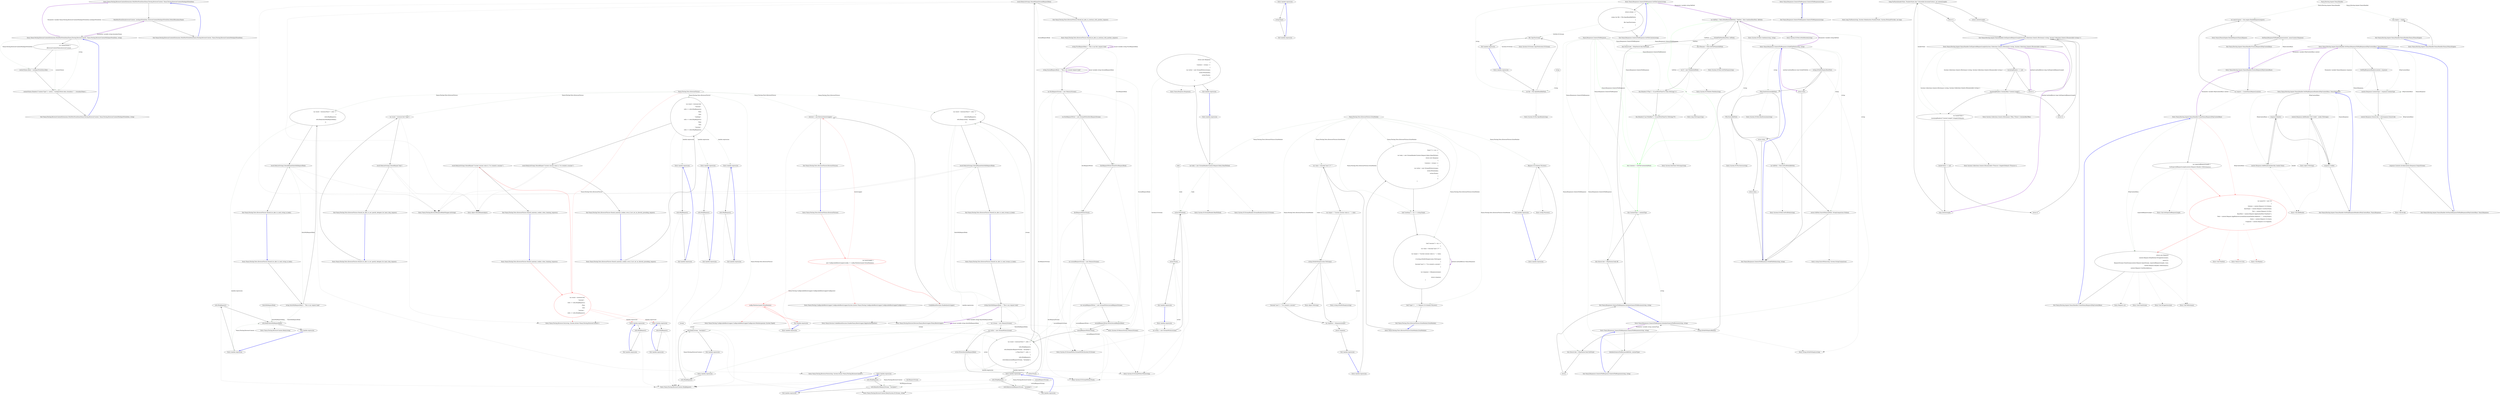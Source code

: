 digraph  {
n0 [label="Entry Nancy.Testing.BrowserContextExtensions.MultiPartFormData(Nancy.Testing.BrowserContext, Nancy.Testing.BrowserContextMultipartFormData)", span="12-12", cluster="Nancy.Testing.BrowserContextExtensions.MultiPartFormData(Nancy.Testing.BrowserContext, Nancy.Testing.BrowserContextMultipartFormData)"];
n1 [label="MultiPartFormData(browserContext, multipartFormData, BrowserContextMultipartFormData.DefaultBoundaryName)", span="14-14", cluster="Nancy.Testing.BrowserContextExtensions.MultiPartFormData(Nancy.Testing.BrowserContext, Nancy.Testing.BrowserContextMultipartFormData)"];
n2 [label="Exit Nancy.Testing.BrowserContextExtensions.MultiPartFormData(Nancy.Testing.BrowserContext, Nancy.Testing.BrowserContextMultipartFormData)", span="12-12", cluster="Nancy.Testing.BrowserContextExtensions.MultiPartFormData(Nancy.Testing.BrowserContext, Nancy.Testing.BrowserContextMultipartFormData)"];
n3 [label="Entry Nancy.Testing.BrowserContextExtensions.MultiPartFormData(Nancy.Testing.BrowserContext, Nancy.Testing.BrowserContextMultipartFormData, string)", span="23-23", cluster="Nancy.Testing.BrowserContextExtensions.MultiPartFormData(Nancy.Testing.BrowserContext, Nancy.Testing.BrowserContextMultipartFormData, string)"];
n4 [label="var contextValues =\r\n                (IBrowserContextValues)browserContext", span="25-26", cluster="Nancy.Testing.BrowserContextExtensions.MultiPartFormData(Nancy.Testing.BrowserContext, Nancy.Testing.BrowserContextMultipartFormData, string)"];
n5 [label="contextValues.Body = multipartFormData.Body", span="28-28", cluster="Nancy.Testing.BrowserContextExtensions.MultiPartFormData(Nancy.Testing.BrowserContext, Nancy.Testing.BrowserContextMultipartFormData, string)"];
n6 [label="contextValues.Headers[''Content-Type''] = new[] { ''multipart/form-data; boundary='' + boundaryName }", span="29-29", cluster="Nancy.Testing.BrowserContextExtensions.MultiPartFormData(Nancy.Testing.BrowserContext, Nancy.Testing.BrowserContextMultipartFormData, string)"];
n7 [label="Exit Nancy.Testing.BrowserContextExtensions.MultiPartFormData(Nancy.Testing.BrowserContext, Nancy.Testing.BrowserContextMultipartFormData, string)", span="23-23", cluster="Nancy.Testing.BrowserContextExtensions.MultiPartFormData(Nancy.Testing.BrowserContext, Nancy.Testing.BrowserContextMultipartFormData, string)"];
m0_43 [label="Entry Nancy.Testing.BrowserContext.Body(System.IO.Stream, string)", span="70-70", cluster="Nancy.Testing.BrowserContext.Body(System.IO.Stream, string)", file="BrowserFixture.cs"];
m0_70 [label="Entry Nancy.Testing.Browser.Get(string, System.Action<Nancy.Testing.BrowserContext>)", span="50-50", cluster="Nancy.Testing.Browser.Get(string, System.Action<Nancy.Testing.BrowserContext>)", file="BrowserFixture.cs"];
m0_66 [label="Entry Nancy.Testing.Tests.BrowserFixture.Should_maintain_cookies_when_chaining_requests()", span="90-90", cluster="Nancy.Testing.Tests.BrowserFixture.Should_maintain_cookies_when_chaining_requests()", file="BrowserFixture.cs"];
m0_67 [label="var result = browser.Get(\r\n                    ''/session'', \r\n                    with => with.HttpRequest())\r\n                .Then\r\n                .Get(\r\n                    ''/session'', \r\n                    with => with.HttpRequest())", span="94-100", cluster="Nancy.Testing.Tests.BrowserFixture.Should_maintain_cookies_when_chaining_requests()", color=red, community=0, file="BrowserFixture.cs"];
m0_68 [label="result.Body.AsString().ShouldEqual(''Current session value is: I've created a session!'')", span="102-102", cluster="Nancy.Testing.Tests.BrowserFixture.Should_maintain_cookies_when_chaining_requests()", file="BrowserFixture.cs"];
m0_69 [label="Exit Nancy.Testing.Tests.BrowserFixture.Should_maintain_cookies_when_chaining_requests()", span="90-90", cluster="Nancy.Testing.Tests.BrowserFixture.Should_maintain_cookies_when_chaining_requests()", file="BrowserFixture.cs"];
m0_17 [label="Entry Nancy.Testing.Browser.Post(string, System.Action<Nancy.Testing.BrowserContext>)", span="94-94", cluster="Nancy.Testing.Browser.Post(string, System.Action<Nancy.Testing.BrowserContext>)", file="BrowserFixture.cs"];
m0_24 [label="Entry Nancy.Testing.BrowserContext.HttpRequest()", span="116-116", cluster="Nancy.Testing.BrowserContext.HttpRequest()", file="BrowserFixture.cs"];
m0_123 [label="Entry object.ToString()", span="0-0", cluster="object.ToString()", file="BrowserFixture.cs"];
m0_19 [label="Entry object.ShouldEqual(object)", span="80-80", cluster="object.ShouldEqual(object)", file="BrowserFixture.cs"];
m0_77 [label="Entry Nancy.Testing.Tests.BrowserFixture.Should_maintain_cookies_even_if_not_set_on_directly_preceding_request()", span="106-106", cluster="Nancy.Testing.Tests.BrowserFixture.Should_maintain_cookies_even_if_not_set_on_directly_preceding_request()", file="BrowserFixture.cs"];
m0_78 [label="var result = browser.Get(\r\n                    ''/session'',\r\n                    with => with.HttpRequest())\r\n                .Then\r\n                .Get(\r\n                    ''/nothing'',\r\n                    with => with.HttpRequest())\r\n                .Then\r\n                .Get(\r\n                    ''/session'',\r\n                    with => with.HttpRequest())", span="110-120", cluster="Nancy.Testing.Tests.BrowserFixture.Should_maintain_cookies_even_if_not_set_on_directly_preceding_request()", file="BrowserFixture.cs"];
m0_79 [label="result.Body.AsString().ShouldEqual(''Current session value is: I've created a session!'')", span="122-122", cluster="Nancy.Testing.Tests.BrowserFixture.Should_maintain_cookies_even_if_not_set_on_directly_preceding_request()", file="BrowserFixture.cs"];
m0_80 [label="Exit Nancy.Testing.Tests.BrowserFixture.Should_maintain_cookies_even_if_not_set_on_directly_preceding_request()", span="106-106", cluster="Nancy.Testing.Tests.BrowserFixture.Should_maintain_cookies_even_if_not_set_on_directly_preceding_request()", file="BrowserFixture.cs"];
m0_18 [label="Entry Nancy.Testing.BrowserResponseBodyWrapper.AsString()", span="30-30", cluster="Nancy.Testing.BrowserResponseBodyWrapper.AsString()", file="BrowserFixture.cs"];
m0_94 [label="Entry Nancy.Testing.Tests.BrowserFixture.EchoModule.EchoModule()", span="135-135", cluster="Nancy.Testing.Tests.BrowserFixture.EchoModule.EchoModule()", file="BrowserFixture.cs"];
m0_95 [label="Post[''/''] = ctx =>\r\n                    {\r\n                        var body = new StreamReader(Context.Request.Body).ReadToEnd();\r\n                        return new Response\r\n                                {\r\n                                    Contents = stream =>\r\n                                                {\r\n                                                    var writer = new StreamWriter(stream);\r\n                                                    writer.Write(body);\r\n                                                    writer.Flush();\r\n                                                }\r\n                                };\r\n                    }", span="138-150", cluster="Nancy.Testing.Tests.BrowserFixture.EchoModule.EchoModule()", file="BrowserFixture.cs"];
m0_96 [label="Get[''/nothing''] = ctx => string.Empty", span="152-152", cluster="Nancy.Testing.Tests.BrowserFixture.EchoModule.EchoModule()", file="BrowserFixture.cs"];
m0_97 [label="Get[''/session''] = ctx =>\r\n                    {\r\n                        var value = Session[''moo''] ?? '''';\r\n\r\n                        var output = ''Current session value is: '' + value;\r\n\r\n                        if (string.IsNullOrEmpty(value.ToString()))\r\n                        {\r\n                            Session[''moo''] = ''I've created a session!'';\r\n                        }\r\n\r\n                        var response = (Response)output;\r\n\r\n                        return response;\r\n                    }", span="154-168", cluster="Nancy.Testing.Tests.BrowserFixture.EchoModule.EchoModule()", file="BrowserFixture.cs"];
m0_98 [label="Get[''/type''] = _ => Request.Url.Scheme.ToLower()", span="170-170", cluster="Nancy.Testing.Tests.BrowserFixture.EchoModule.EchoModule()", file="BrowserFixture.cs"];
m0_99 [label="Exit Nancy.Testing.Tests.BrowserFixture.EchoModule.EchoModule()", span="135-135", cluster="Nancy.Testing.Tests.BrowserFixture.EchoModule.EchoModule()", file="BrowserFixture.cs"];
m0_26 [label="Entry Nancy.Testing.Tests.BrowserFixture.Should_be_able_to_send_stream_in_body()", span="40-40", cluster="Nancy.Testing.Tests.BrowserFixture.Should_be_able_to_send_stream_in_body()", file="BrowserFixture.cs"];
m0_27 [label="string thisIsMyRequestBody = ''This is my request body''", span="43-43", cluster="Nancy.Testing.Tests.BrowserFixture.Should_be_able_to_send_stream_in_body()", file="BrowserFixture.cs"];
m0_28 [label="var stream = new MemoryStream()", span="44-44", cluster="Nancy.Testing.Tests.BrowserFixture.Should_be_able_to_send_stream_in_body()", file="BrowserFixture.cs"];
m0_30 [label="writer.Write(thisIsMyRequestBody)", span="46-46", cluster="Nancy.Testing.Tests.BrowserFixture.Should_be_able_to_send_stream_in_body()", file="BrowserFixture.cs"];
m0_33 [label="result.Body.AsString().ShouldEqual(thisIsMyRequestBody)", span="56-56", cluster="Nancy.Testing.Tests.BrowserFixture.Should_be_able_to_send_stream_in_body()", file="BrowserFixture.cs"];
m0_29 [label="var writer = new StreamWriter(stream)", span="45-45", cluster="Nancy.Testing.Tests.BrowserFixture.Should_be_able_to_send_stream_in_body()", file="BrowserFixture.cs"];
m0_32 [label="var result = browser.Post(''/'', with =>\r\n                                           {\r\n                                               with.HttpRequest();\r\n                                               with.Body(stream, ''text/plain'');\r\n                                           })", span="49-53", cluster="Nancy.Testing.Tests.BrowserFixture.Should_be_able_to_send_stream_in_body()", file="BrowserFixture.cs"];
m0_31 [label="writer.Flush()", span="47-47", cluster="Nancy.Testing.Tests.BrowserFixture.Should_be_able_to_send_stream_in_body()", file="BrowserFixture.cs"];
m0_34 [label="Exit Nancy.Testing.Tests.BrowserFixture.Should_be_able_to_send_stream_in_body()", span="40-40", cluster="Nancy.Testing.Tests.BrowserFixture.Should_be_able_to_send_stream_in_body()", file="BrowserFixture.cs"];
m0_36 [label="Entry System.IO.StreamWriter.StreamWriter(System.IO.Stream)", span="0-0", cluster="System.IO.StreamWriter.StreamWriter(System.IO.Stream)", file="BrowserFixture.cs"];
m0_124 [label="Entry string.IsNullOrEmpty(string)", span="0-0", cluster="string.IsNullOrEmpty(string)", file="BrowserFixture.cs"];
m0_44 [label="Entry Nancy.Testing.Tests.BrowserFixture.Should_be_able_to_continue_with_another_request()", span="60-60", cluster="Nancy.Testing.Tests.BrowserFixture.Should_be_able_to_continue_with_another_request()", file="BrowserFixture.cs"];
m0_45 [label="string FirstRequestBody = ''This is my first request body''", span="63-63", cluster="Nancy.Testing.Tests.BrowserFixture.Should_be_able_to_continue_with_another_request()", file="BrowserFixture.cs"];
m0_46 [label="string SecondRequestBody = ''This is my second request body''", span="64-64", cluster="Nancy.Testing.Tests.BrowserFixture.Should_be_able_to_continue_with_another_request()", file="BrowserFixture.cs"];
m0_49 [label="firstRequestWriter.Write(FirstRequestBody)", span="67-67", cluster="Nancy.Testing.Tests.BrowserFixture.Should_be_able_to_continue_with_another_request()", file="BrowserFixture.cs"];
m0_47 [label="var firstRequestStream = new MemoryStream()", span="65-65", cluster="Nancy.Testing.Tests.BrowserFixture.Should_be_able_to_continue_with_another_request()", file="BrowserFixture.cs"];
m0_53 [label="secondRequestWriter.Write(SecondRequestBody)", span="71-71", cluster="Nancy.Testing.Tests.BrowserFixture.Should_be_able_to_continue_with_another_request()", file="BrowserFixture.cs"];
m0_56 [label="result.Body.AsString().ShouldEqual(SecondRequestBody)", span="86-86", cluster="Nancy.Testing.Tests.BrowserFixture.Should_be_able_to_continue_with_another_request()", file="BrowserFixture.cs"];
m0_48 [label="var firstRequestWriter = new StreamWriter(firstRequestStream)", span="66-66", cluster="Nancy.Testing.Tests.BrowserFixture.Should_be_able_to_continue_with_another_request()", file="BrowserFixture.cs"];
m0_55 [label="var result = browser.Post(''/'', with =>\r\n            {\r\n                with.HttpRequest();\r\n                with.Body(firstRequestStream, ''text/plain'');\r\n            }).Then.Post(''/'', with =>\r\n            {\r\n                with.HttpRequest();\r\n                with.Body(secondRequestStream, ''text/plain'');\r\n            })", span="75-83", cluster="Nancy.Testing.Tests.BrowserFixture.Should_be_able_to_continue_with_another_request()", file="BrowserFixture.cs"];
m0_50 [label="firstRequestWriter.Flush()", span="68-68", cluster="Nancy.Testing.Tests.BrowserFixture.Should_be_able_to_continue_with_another_request()", file="BrowserFixture.cs"];
m0_51 [label="var secondRequestStream = new MemoryStream()", span="69-69", cluster="Nancy.Testing.Tests.BrowserFixture.Should_be_able_to_continue_with_another_request()", file="BrowserFixture.cs"];
m0_52 [label="var secondRequestWriter = new StreamWriter(secondRequestStream)", span="70-70", cluster="Nancy.Testing.Tests.BrowserFixture.Should_be_able_to_continue_with_another_request()", file="BrowserFixture.cs"];
m0_54 [label="secondRequestWriter.Flush()", span="72-72", cluster="Nancy.Testing.Tests.BrowserFixture.Should_be_able_to_continue_with_another_request()", file="BrowserFixture.cs"];
m0_57 [label="Exit Nancy.Testing.Tests.BrowserFixture.Should_be_able_to_continue_with_another_request()", span="60-60", cluster="Nancy.Testing.Tests.BrowserFixture.Should_be_able_to_continue_with_another_request()", file="BrowserFixture.cs"];
m0_125 [label="Entry lambda expression", span="170-170", cluster="lambda expression", file="BrowserFixture.cs"];
m0_9 [label="config.Modules(typeof (EchoModule))", span="15-15", cluster="lambda expression", color=red, community=0, file="BrowserFixture.cs"];
m0_8 [label="Entry lambda expression", span="15-15", cluster="lambda expression", file="BrowserFixture.cs"];
m0_10 [label="Exit lambda expression", span="15-15", cluster="lambda expression", file="BrowserFixture.cs"];
m0_22 [label="with.Body(thisIsMyRequestBody)", span="32-32", cluster="lambda expression", file="BrowserFixture.cs"];
m0_20 [label="Entry lambda expression", span="29-33", cluster="lambda expression", file="BrowserFixture.cs"];
m0_21 [label="with.HttpRequest()", span="31-31", cluster="lambda expression", file="BrowserFixture.cs"];
m0_23 [label="Exit lambda expression", span="29-33", cluster="lambda expression", file="BrowserFixture.cs"];
m0_41 [label="with.Body(stream, ''text/plain'')", span="52-52", cluster="lambda expression", file="BrowserFixture.cs"];
m0_39 [label="Entry lambda expression", span="49-53", cluster="lambda expression", file="BrowserFixture.cs"];
m0_40 [label="with.HttpRequest()", span="51-51", cluster="lambda expression", file="BrowserFixture.cs"];
m0_42 [label="Exit lambda expression", span="49-53", cluster="lambda expression", file="BrowserFixture.cs"];
m0_60 [label="with.Body(firstRequestStream, ''text/plain'')", span="78-78", cluster="lambda expression", file="BrowserFixture.cs"];
m0_64 [label="with.Body(secondRequestStream, ''text/plain'')", span="82-82", cluster="lambda expression", file="BrowserFixture.cs"];
m0_58 [label="Entry lambda expression", span="75-79", cluster="lambda expression", file="BrowserFixture.cs"];
m0_62 [label="Entry lambda expression", span="79-83", cluster="lambda expression", file="BrowserFixture.cs"];
m0_59 [label="with.HttpRequest()", span="77-77", cluster="lambda expression", file="BrowserFixture.cs"];
m0_61 [label="Exit lambda expression", span="75-79", cluster="lambda expression", file="BrowserFixture.cs"];
m0_63 [label="with.HttpRequest()", span="81-81", cluster="lambda expression", file="BrowserFixture.cs"];
m0_65 [label="Exit lambda expression", span="79-83", cluster="lambda expression", file="BrowserFixture.cs"];
m0_71 [label="Entry lambda expression", span="96-96", cluster="lambda expression", file="BrowserFixture.cs"];
m0_74 [label="Entry lambda expression", span="100-100", cluster="lambda expression", file="BrowserFixture.cs"];
m0_72 [label="with.HttpRequest()", span="96-96", cluster="lambda expression", file="BrowserFixture.cs"];
m0_73 [label="Exit lambda expression", span="96-96", cluster="lambda expression", file="BrowserFixture.cs"];
m0_75 [label="with.HttpRequest()", span="100-100", cluster="lambda expression", file="BrowserFixture.cs"];
m0_76 [label="Exit lambda expression", span="100-100", cluster="lambda expression", file="BrowserFixture.cs"];
m0_81 [label="Entry lambda expression", span="112-112", cluster="lambda expression", file="BrowserFixture.cs"];
m0_84 [label="Entry lambda expression", span="116-116", cluster="lambda expression", file="BrowserFixture.cs"];
m0_87 [label="Entry lambda expression", span="120-120", cluster="lambda expression", file="BrowserFixture.cs"];
m0_82 [label="with.HttpRequest()", span="112-112", cluster="lambda expression", file="BrowserFixture.cs"];
m0_83 [label="Exit lambda expression", span="112-112", cluster="lambda expression", file="BrowserFixture.cs"];
m0_85 [label="with.HttpRequest()", span="116-116", cluster="lambda expression", file="BrowserFixture.cs"];
m0_86 [label="Exit lambda expression", span="116-116", cluster="lambda expression", file="BrowserFixture.cs"];
m0_88 [label="with.HttpRequest()", span="120-120", cluster="lambda expression", file="BrowserFixture.cs"];
m0_89 [label="Exit lambda expression", span="120-120", cluster="lambda expression", file="BrowserFixture.cs"];
m0_100 [label="Entry lambda expression", span="138-150", cluster="lambda expression", file="BrowserFixture.cs"];
m0_101 [label="var body = new StreamReader(Context.Request.Body).ReadToEnd()", span="140-140", cluster="lambda expression", file="BrowserFixture.cs"];
m0_102 [label="return new Response\r\n                                {\r\n                                    Contents = stream =>\r\n                                                {\r\n                                                    var writer = new StreamWriter(stream);\r\n                                                    writer.Write(body);\r\n                                                    writer.Flush();\r\n                                                }\r\n                                };", span="141-149", cluster="lambda expression", file="BrowserFixture.cs"];
m0_109 [label="writer.Write(body)", span="146-146", cluster="lambda expression", file="BrowserFixture.cs"];
m0_103 [label="Exit lambda expression", span="138-150", cluster="lambda expression", file="BrowserFixture.cs"];
m0_108 [label="var writer = new StreamWriter(stream)", span="145-145", cluster="lambda expression", file="BrowserFixture.cs"];
m0_107 [label="Entry lambda expression", span="143-148", cluster="lambda expression", file="BrowserFixture.cs"];
m0_110 [label="writer.Flush()", span="147-147", cluster="lambda expression", file="BrowserFixture.cs"];
m0_111 [label="Exit lambda expression", span="143-148", cluster="lambda expression", file="BrowserFixture.cs"];
m0_112 [label="Entry lambda expression", span="152-152", cluster="lambda expression", file="BrowserFixture.cs"];
m0_113 [label="string.Empty", span="152-152", cluster="lambda expression", file="BrowserFixture.cs"];
m0_114 [label="Exit lambda expression", span="152-152", cluster="lambda expression", file="BrowserFixture.cs"];
m0_115 [label="Entry lambda expression", span="154-168", cluster="lambda expression", file="BrowserFixture.cs"];
m0_116 [label="var value = Session[''moo''] ?? ''''", span="156-156", cluster="lambda expression", file="BrowserFixture.cs"];
m0_117 [label="var output = ''Current session value is: '' + value", span="158-158", cluster="lambda expression", file="BrowserFixture.cs"];
m0_118 [label="string.IsNullOrEmpty(value.ToString())", span="160-160", cluster="lambda expression", file="BrowserFixture.cs"];
m0_120 [label="var response = (Response)output", span="165-165", cluster="lambda expression", file="BrowserFixture.cs"];
m0_119 [label="Session[''moo''] = ''I've created a session!''", span="162-162", cluster="lambda expression", file="BrowserFixture.cs"];
m0_121 [label="return response;", span="167-167", cluster="lambda expression", file="BrowserFixture.cs"];
m0_122 [label="Exit lambda expression", span="154-168", cluster="lambda expression", file="BrowserFixture.cs"];
m0_126 [label="Request.Url.Scheme.ToLower()", span="170-170", cluster="lambda expression", file="BrowserFixture.cs"];
m0_127 [label="Exit lambda expression", span="170-170", cluster="lambda expression", file="BrowserFixture.cs"];
m0_90 [label="Entry Nancy.Testing.Tests.BrowserFixture.Should_be_able_to_not_specify_delegate_for_basic_http_request()", span="126-126", cluster="Nancy.Testing.Tests.BrowserFixture.Should_be_able_to_not_specify_delegate_for_basic_http_request()", file="BrowserFixture.cs"];
m0_91 [label="var result = browser.Get(''/type'')", span="128-128", cluster="Nancy.Testing.Tests.BrowserFixture.Should_be_able_to_not_specify_delegate_for_basic_http_request()", file="BrowserFixture.cs"];
m0_92 [label="result.Body.AsString().ShouldEqual(''http'')", span="130-130", cluster="Nancy.Testing.Tests.BrowserFixture.Should_be_able_to_not_specify_delegate_for_basic_http_request()", file="BrowserFixture.cs"];
m0_93 [label="Exit Nancy.Testing.Tests.BrowserFixture.Should_be_able_to_not_specify_delegate_for_basic_http_request()", span="126-126", cluster="Nancy.Testing.Tests.BrowserFixture.Should_be_able_to_not_specify_delegate_for_basic_http_request()", file="BrowserFixture.cs"];
m0_35 [label="Entry System.IO.MemoryStream.MemoryStream()", span="0-0", cluster="System.IO.MemoryStream.MemoryStream()", file="BrowserFixture.cs"];
m0_37 [label="Entry System.IO.StreamWriter.Write(string)", span="0-0", cluster="System.IO.StreamWriter.Write(string)", file="BrowserFixture.cs"];
m0_104 [label="Entry System.IO.StreamReader.StreamReader(System.IO.Stream)", span="0-0", cluster="System.IO.StreamReader.StreamReader(System.IO.Stream)", file="BrowserFixture.cs"];
m0_38 [label="Entry System.IO.StreamWriter.Flush()", span="0-0", cluster="System.IO.StreamWriter.Flush()", file="BrowserFixture.cs"];
m0_5 [label="Entry Nancy.Testing.ConfigurableBootstrapper.ConfigurableBootstrapper(System.Action<Nancy.Testing.ConfigurableBootstrapper.ConfigurableBoostrapperConfigurator>)", span="38-38", cluster="Nancy.Testing.ConfigurableBootstrapper.ConfigurableBootstrapper(System.Action<Nancy.Testing.ConfigurableBootstrapper.ConfigurableBoostrapperConfigurator>)", file="BrowserFixture.cs"];
m0_11 [label="Entry Nancy.Testing.ConfigurableBootstrapper.ConfigurableBoostrapperConfigurator.Modules(params System.Type[])", span="543-543", cluster="Nancy.Testing.ConfigurableBootstrapper.ConfigurableBoostrapperConfigurator.Modules(params System.Type[])", file="BrowserFixture.cs"];
m0_0 [label="Entry Nancy.Testing.Tests.BrowserFixture.BrowserFixture()", span="12-12", cluster="Nancy.Testing.Tests.BrowserFixture.BrowserFixture()", file="BrowserFixture.cs"];
m0_1 [label="var bootstrapper =\r\n                new ConfigurableBootstrapper(config => config.Modules(typeof (EchoModule)))", span="14-15", cluster="Nancy.Testing.Tests.BrowserFixture.BrowserFixture()", color=red, community=0, file="BrowserFixture.cs"];
m0_2 [label="CookieBasedSessions.Enable(bootstrapper)", span="17-17", cluster="Nancy.Testing.Tests.BrowserFixture.BrowserFixture()", file="BrowserFixture.cs"];
m0_3 [label="browser = new Browser(bootstrapper)", span="19-19", cluster="Nancy.Testing.Tests.BrowserFixture.BrowserFixture()", file="BrowserFixture.cs"];
m0_4 [label="Exit Nancy.Testing.Tests.BrowserFixture.BrowserFixture()", span="12-12", cluster="Nancy.Testing.Tests.BrowserFixture.BrowserFixture()", file="BrowserFixture.cs"];
m0_105 [label="Entry System.IO.StreamReader.ReadToEnd()", span="0-0", cluster="System.IO.StreamReader.ReadToEnd()", file="BrowserFixture.cs"];
m0_6 [label="Entry Nancy.Session.CookieBasedSessions.Enable(Nancy.Bootstrapper.IApplicationPipelines)", span="79-79", cluster="Nancy.Session.CookieBasedSessions.Enable(Nancy.Bootstrapper.IApplicationPipelines)", file="BrowserFixture.cs"];
m0_12 [label="Entry Nancy.Testing.Tests.BrowserFixture.Should_be_able_to_send_string_in_body()", span="23-23", cluster="Nancy.Testing.Tests.BrowserFixture.Should_be_able_to_send_string_in_body()", file="BrowserFixture.cs"];
m0_13 [label="string thisIsMyRequestBody = ''This is my request body''", span="26-26", cluster="Nancy.Testing.Tests.BrowserFixture.Should_be_able_to_send_string_in_body()", file="BrowserFixture.cs"];
m0_14 [label="var result = browser.Post(''/'', with =>\r\n                                           {\r\n                                               with.HttpRequest();\r\n                                               with.Body(thisIsMyRequestBody);\r\n                                           })", span="29-33", cluster="Nancy.Testing.Tests.BrowserFixture.Should_be_able_to_send_string_in_body()", file="BrowserFixture.cs"];
m0_15 [label="result.Body.AsString().ShouldEqual(thisIsMyRequestBody)", span="36-36", cluster="Nancy.Testing.Tests.BrowserFixture.Should_be_able_to_send_string_in_body()", file="BrowserFixture.cs"];
m0_16 [label="Exit Nancy.Testing.Tests.BrowserFixture.Should_be_able_to_send_string_in_body()", span="23-23", cluster="Nancy.Testing.Tests.BrowserFixture.Should_be_able_to_send_string_in_body()", file="BrowserFixture.cs"];
m0_128 [label="Entry string.ToLower()", span="0-0", cluster="string.ToLower()", file="BrowserFixture.cs"];
m0_25 [label="Entry Nancy.Testing.BrowserContext.Body(string)", span="60-60", cluster="Nancy.Testing.BrowserContext.Body(string)", file="BrowserFixture.cs"];
m0_106 [label="Entry Nancy.Response.Response()", span="15-15", cluster="Nancy.Response.Response()", file="BrowserFixture.cs"];
m0_7 [label="Entry Nancy.Testing.Browser.Browser(Nancy.Bootstrapper.INancyBootstrapper)", span="26-26", cluster="Nancy.Testing.Browser.Browser(Nancy.Bootstrapper.INancyBootstrapper)", file="BrowserFixture.cs"];
m0_129 [label="Nancy.Testing.Tests.BrowserFixture", span="", file="BrowserFixture.cs"];
m0_130 [label=thisIsMyRequestBody, span="", file="BrowserFixture.cs"];
m0_131 [label=stream, span="", file="BrowserFixture.cs"];
m0_132 [label=firstRequestStream, span="", file="BrowserFixture.cs"];
m0_133 [label=secondRequestStream, span="", file="BrowserFixture.cs"];
m0_134 [label="Nancy.Testing.Tests.BrowserFixture.EchoModule", span="", file="BrowserFixture.cs"];
m0_135 [label=body, span="", file="BrowserFixture.cs"];
m1_14 [label="Entry System.IO.Stream.CopyTo(System.IO.Stream)", span="0-0", cluster="System.IO.Stream.CopyTo(System.IO.Stream)", file="GenericFileResponse.cs"];
m1_15 [label="Entry Nancy.Responses.GenericFileResponse.IsSafeFilePath(string, string)", span="52-52", cluster="Nancy.Responses.GenericFileResponse.IsSafeFilePath(string, string)", file="GenericFileResponse.cs"];
m1_16 [label="string.IsNullOrEmpty(RootPath)", span="54-54", cluster="Nancy.Responses.GenericFileResponse.IsSafeFilePath(string, string)", file="GenericFileResponse.cs"];
m1_18 [label="!Path.HasExtension(filePath)", span="59-59", cluster="Nancy.Responses.GenericFileResponse.IsSafeFilePath(string, string)", file="GenericFileResponse.cs"];
m1_20 [label="!File.Exists(filePath)", span="64-64", cluster="Nancy.Responses.GenericFileResponse.IsSafeFilePath(string, string)", file="GenericFileResponse.cs"];
m1_22 [label="var fullPath = Path.GetFullPath(filePath)", span="69-69", cluster="Nancy.Responses.GenericFileResponse.IsSafeFilePath(string, string)", file="GenericFileResponse.cs"];
m1_23 [label="return fullPath.StartsWith(rootPath, StringComparison.Ordinal);", span="71-71", cluster="Nancy.Responses.GenericFileResponse.IsSafeFilePath(string, string)", file="GenericFileResponse.cs"];
m1_17 [label="return false;", span="56-56", cluster="Nancy.Responses.GenericFileResponse.IsSafeFilePath(string, string)", file="GenericFileResponse.cs"];
m1_19 [label="return false;", span="61-61", cluster="Nancy.Responses.GenericFileResponse.IsSafeFilePath(string, string)", file="GenericFileResponse.cs"];
m1_21 [label="return false;", span="66-66", cluster="Nancy.Responses.GenericFileResponse.IsSafeFilePath(string, string)", file="GenericFileResponse.cs"];
m1_24 [label="Exit Nancy.Responses.GenericFileResponse.IsSafeFilePath(string, string)", span="52-52", cluster="Nancy.Responses.GenericFileResponse.IsSafeFilePath(string, string)", file="GenericFileResponse.cs"];
m1_28 [label="Entry System.IO.Path.GetFullPath(string)", span="0-0", cluster="System.IO.Path.GetFullPath(string)", file="GenericFileResponse.cs"];
m1_5 [label="Entry Nancy.Responses.GenericFileResponse.InitializeGenericFileResonse(string, string)", span="74-74", cluster="Nancy.Responses.GenericFileResponse.InitializeGenericFileResonse(string, string)", file="GenericFileResponse.cs"];
m1_30 [label="string.IsNullOrEmpty(filePath)", span="76-76", cluster="Nancy.Responses.GenericFileResponse.InitializeGenericFileResonse(string, string)", file="GenericFileResponse.cs"];
m1_33 [label="var fullPath = Path.IsPathRooted(filePath) ? filePath : Path.Combine(RootPath, filePath)", span="82-82", cluster="Nancy.Responses.GenericFileResponse.InitializeGenericFileResonse(string, string)", file="GenericFileResponse.cs"];
m1_41 [label="this.ContentType = contentType", span="97-97", cluster="Nancy.Responses.GenericFileResponse.InitializeGenericFileResonse(string, string)", file="GenericFileResponse.cs"];
m1_31 [label="this.StatusCode = HttpStatusCode.NotFound", span="78-78", cluster="Nancy.Responses.GenericFileResponse.InitializeGenericFileResonse(string, string)", file="GenericFileResponse.cs"];
m1_32 [label="return;", span="79-79", cluster="Nancy.Responses.GenericFileResponse.InitializeGenericFileResonse(string, string)", file="GenericFileResponse.cs"];
m1_34 [label="!IsSafeFilePath(RootPath, fullPath)", span="84-84", cluster="Nancy.Responses.GenericFileResponse.InitializeGenericFileResonse(string, string)", file="GenericFileResponse.cs"];
m1_36 [label="this.Filename = Path.GetFileName(fullPath)", span="90-90", cluster="Nancy.Responses.GenericFileResponse.InitializeGenericFileResonse(string, string)", file="GenericFileResponse.cs"];
m1_37 [label="var fi = new FileInfo(fullPath)", span="92-92", cluster="Nancy.Responses.GenericFileResponse.InitializeGenericFileResonse(string, string)", file="GenericFileResponse.cs"];
m1_40 [label="this.Contents = GetFileContent(fullPath)", span="96-96", cluster="Nancy.Responses.GenericFileResponse.InitializeGenericFileResonse(string, string)", file="GenericFileResponse.cs", color=green, community=0];
m1_35 [label="this.StatusCode = HttpStatusCode.NotFound", span="86-86", cluster="Nancy.Responses.GenericFileResponse.InitializeGenericFileResonse(string, string)", file="GenericFileResponse.cs"];
m1_38 [label="this.Headers[''ETag''] = fi.LastWriteTimeUtc.Ticks.ToString(''x'')", span="94-94", cluster="Nancy.Responses.GenericFileResponse.InitializeGenericFileResonse(string, string)", file="GenericFileResponse.cs"];
m1_39 [label="this.Headers[''Last-Modified''] = fi.LastWriteTimeUtc.ToString(''R'')", span="95-95", cluster="Nancy.Responses.GenericFileResponse.InitializeGenericFileResonse(string, string)", file="GenericFileResponse.cs"];
m1_42 [label="this.StatusCode = HttpStatusCode.OK", span="98-98", cluster="Nancy.Responses.GenericFileResponse.InitializeGenericFileResonse(string, string)", file="GenericFileResponse.cs"];
m1_43 [label="Exit Nancy.Responses.GenericFileResponse.InitializeGenericFileResonse(string, string)", span="74-74", cluster="Nancy.Responses.GenericFileResponse.InitializeGenericFileResonse(string, string)", file="GenericFileResponse.cs"];
m1_49 [label="Entry System.DateTime.ToString(string)", span="0-0", cluster="System.DateTime.ToString(string)", file="GenericFileResponse.cs"];
m1_45 [label="Entry System.IO.Path.Combine(string, string)", span="0-0", cluster="System.IO.Path.Combine(string, string)", file="GenericFileResponse.cs"];
m1_25 [label="Entry string.IsNullOrEmpty(string)", span="0-0", cluster="string.IsNullOrEmpty(string)", file="GenericFileResponse.cs"];
m1_2 [label="Entry Nancy.Responses.GenericFileResponse.GenericFileResponse(string, string)", span="30-30", cluster="Nancy.Responses.GenericFileResponse.GenericFileResponse(string, string)", file="GenericFileResponse.cs"];
m1_3 [label="InitializeGenericFileResonse(filePath, contentType)", span="32-32", cluster="Nancy.Responses.GenericFileResponse.GenericFileResponse(string, string)", file="GenericFileResponse.cs"];
m1_4 [label="Exit Nancy.Responses.GenericFileResponse.GenericFileResponse(string, string)", span="30-30", cluster="Nancy.Responses.GenericFileResponse.GenericFileResponse(string, string)", file="GenericFileResponse.cs"];
m1_26 [label="Entry System.IO.Path.HasExtension(string)", span="0-0", cluster="System.IO.Path.HasExtension(string)", file="GenericFileResponse.cs"];
m1_13 [label="Entry System.IO.File.OpenRead(string)", span="0-0", cluster="System.IO.File.OpenRead(string)", file="GenericFileResponse.cs"];
m1_48 [label="Entry long.ToString(string)", span="0-0", cluster="long.ToString(string)", file="GenericFileResponse.cs"];
m1_0 [label="Entry Nancy.Responses.GenericFileResponse.GenericFileResponse(string)", span="19-19", cluster="Nancy.Responses.GenericFileResponse.GenericFileResponse(string)", file="GenericFileResponse.cs"];
m1_1 [label="Exit Nancy.Responses.GenericFileResponse.GenericFileResponse(string)", span="19-19", cluster="Nancy.Responses.GenericFileResponse.GenericFileResponse(string)", file="GenericFileResponse.cs"];
m1_46 [label="Entry System.IO.Path.GetFileName(string)", span="0-0", cluster="System.IO.Path.GetFileName(string)", file="GenericFileResponse.cs"];
m1_47 [label="Entry System.IO.FileInfo.FileInfo(string)", span="0-0", cluster="System.IO.FileInfo.FileInfo(string)", file="GenericFileResponse.cs"];
m1_6 [label="Entry Nancy.Responses.GenericFileResponse.GetFileContent(string)", span="41-41", cluster="Nancy.Responses.GenericFileResponse.GetFileContent(string)", file="GenericFileResponse.cs"];
m1_7 [label="return stream =>\r\n            {\r\n                using (var file = File.OpenRead(filePath))\r\n                {\r\n                    file.CopyTo(stream);\r\n                }\r\n            };", span="43-49", cluster="Nancy.Responses.GenericFileResponse.GetFileContent(string)", file="GenericFileResponse.cs"];
m1_8 [label="Exit Nancy.Responses.GenericFileResponse.GetFileContent(string)", span="41-41", cluster="Nancy.Responses.GenericFileResponse.GetFileContent(string)", file="GenericFileResponse.cs"];
m1_9 [label="Entry lambda expression", span="43-49", cluster="lambda expression", file="GenericFileResponse.cs"];
m1_10 [label="var file = File.OpenRead(filePath)", span="45-45", cluster="lambda expression", file="GenericFileResponse.cs"];
m1_11 [label="file.CopyTo(stream)", span="47-47", cluster="lambda expression", file="GenericFileResponse.cs"];
m1_12 [label="Exit lambda expression", span="43-49", cluster="lambda expression", file="GenericFileResponse.cs"];
m1_44 [label="Entry System.IO.Path.IsPathRooted(string)", span="0-0", cluster="System.IO.Path.IsPathRooted(string)", file="GenericFileResponse.cs"];
m1_27 [label="Entry System.IO.File.Exists(string)", span="0-0", cluster="System.IO.File.Exists(string)", file="GenericFileResponse.cs"];
m1_29 [label="Entry string.StartsWith(string, System.StringComparison)", span="0-0", cluster="string.StartsWith(string, System.StringComparison)", file="GenericFileResponse.cs"];
m1_50 [label="Nancy.Responses.GenericFileResponse", span="", file="GenericFileResponse.cs"];
m1_51 [label=string, span="", file="GenericFileResponse.cs"];
m2_38 [label="Entry long.TryParse(string, System.Globalization.NumberStyles, System.IFormatProvider, out long)", span="0-0", cluster="long.TryParse(string, System.Globalization.NumberStyles, System.IFormatProvider, out long)", file="NancyHandler.cs"];
m2_9 [label="Entry Nancy.INancyEngine.HandleRequest(Nancy.Request)", span="46-46", cluster="Nancy.INancyEngine.HandleRequest(Nancy.Request)", file="NancyHandler.cs"];
m2_15 [label="Entry Unk.ToDictionary", span="", cluster="Unk.ToDictionary", file="NancyHandler.cs"];
m2_10 [label="Entry Nancy.Hosting.Aspnet.NancyHandler.SetNancyResponseToHttpResponse(HttpContextBase, Nancy.Response)", span="81-81", cluster="Nancy.Hosting.Aspnet.NancyHandler.SetNancyResponseToHttpResponse(HttpContextBase, Nancy.Response)", file="NancyHandler.cs"];
m2_39 [label="SetHttpResponseHeaders(context, response)", span="83-83", cluster="Nancy.Hosting.Aspnet.NancyHandler.SetNancyResponseToHttpResponse(HttpContextBase, Nancy.Response)", file="NancyHandler.cs"];
m2_40 [label="context.Response.ContentType = response.ContentType", span="85-85", cluster="Nancy.Hosting.Aspnet.NancyHandler.SetNancyResponseToHttpResponse(HttpContextBase, Nancy.Response)", file="NancyHandler.cs"];
m2_41 [label="context.Response.StatusCode = (int)response.StatusCode", span="86-86", cluster="Nancy.Hosting.Aspnet.NancyHandler.SetNancyResponseToHttpResponse(HttpContextBase, Nancy.Response)", file="NancyHandler.cs"];
m2_42 [label="response.Contents.Invoke(context.Response.OutputStream)", span="87-87", cluster="Nancy.Hosting.Aspnet.NancyHandler.SetNancyResponseToHttpResponse(HttpContextBase, Nancy.Response)", file="NancyHandler.cs"];
m2_43 [label="Exit Nancy.Hosting.Aspnet.NancyHandler.SetNancyResponseToHttpResponse(HttpContextBase, Nancy.Response)", span="81-81", cluster="Nancy.Hosting.Aspnet.NancyHandler.SetNancyResponseToHttpResponse(HttpContextBase, Nancy.Response)", file="NancyHandler.cs"];
m2_21 [label="Entry Unk.ToUpperInvariant", span="", cluster="Unk.ToUpperInvariant", file="NancyHandler.cs"];
m2_20 [label="Entry Request.cstr", span="", cluster="Request.cstr", file="NancyHandler.cs"];
m2_22 [label="Entry Unk.FromStream", span="", cluster="Unk.FromStream", file="NancyHandler.cs"];
m2_17 [label="Entry Nancy.Url.Url()", span="14-14", cluster="Nancy.Url.Url()", file="NancyHandler.cs"];
m2_8 [label="Entry Nancy.Hosting.Aspnet.NancyHandler.CreateNancyRequest(HttpContextBase)", span="28-28", cluster="Nancy.Hosting.Aspnet.NancyHandler.CreateNancyRequest(HttpContextBase)", file="NancyHandler.cs"];
m2_11 [label="var expectedRequestLength =\r\n                GetExpectedRequestLength(context.Request.Headers.ToDictionary())", span="30-31", cluster="Nancy.Hosting.Aspnet.NancyHandler.CreateNancyRequest(HttpContextBase)", file="NancyHandler.cs"];
m2_12 [label="var nancyUrl = new Url\r\n                               {\r\n                                   Scheme = context.Request.Url.Scheme,\r\n                                   HostName = context.Request.UserHostName,\r\n                                   Port = context.Request.Url.Port,\r\n                                   BasePath = context.Request.ApplicationPath.TrimEnd('/'),\r\n                                   Path = context.Request.AppRelativeCurrentExecutionFilePath.Replace(''~'', string.Empty),\r\n                                   Query = context.Request.Url.Query,\r\n                                   Fragment = context.Request.Url.Fragment,\r\n                               }", span="33-42", cluster="Nancy.Hosting.Aspnet.NancyHandler.CreateNancyRequest(HttpContextBase)", color=red, community=0, file="NancyHandler.cs"];
m2_13 [label="return new Request(\r\n                context.Request.HttpMethod.ToUpperInvariant(),\r\n                nancyUrl,\r\n                RequestStream.FromStream(context.Request.InputStream, expectedRequestLength, true),\r\n                context.Request.Headers.ToDictionary(),\r\n                context.Request.UserHostAddress);", span="44-49", cluster="Nancy.Hosting.Aspnet.NancyHandler.CreateNancyRequest(HttpContextBase)", file="NancyHandler.cs"];
m2_14 [label="Exit Nancy.Hosting.Aspnet.NancyHandler.CreateNancyRequest(HttpContextBase)", span="28-28", cluster="Nancy.Hosting.Aspnet.NancyHandler.CreateNancyRequest(HttpContextBase)", file="NancyHandler.cs"];
m2_23 [label="Entry Nancy.Hosting.Aspnet.NancyHandler.GetExpectedRequestLength(System.Collections.Generic.IDictionary<string, System.Collections.Generic.IEnumerable<string>>)", span="52-52", cluster="Nancy.Hosting.Aspnet.NancyHandler.GetExpectedRequestLength(System.Collections.Generic.IDictionary<string, System.Collections.Generic.IEnumerable<string>>)", file="NancyHandler.cs"];
m2_24 [label="incomingHeaders == null", span="54-54", cluster="Nancy.Hosting.Aspnet.NancyHandler.GetExpectedRequestLength(System.Collections.Generic.IDictionary<string, System.Collections.Generic.IEnumerable<string>>)", file="NancyHandler.cs"];
m2_26 [label="!incomingHeaders.ContainsKey(''Content-Length'')", span="59-59", cluster="Nancy.Hosting.Aspnet.NancyHandler.GetExpectedRequestLength(System.Collections.Generic.IDictionary<string, System.Collections.Generic.IEnumerable<string>>)", file="NancyHandler.cs"];
m2_28 [label="var headerValue =\r\n                incomingHeaders[''Content-Length''].SingleOrDefault()", span="64-65", cluster="Nancy.Hosting.Aspnet.NancyHandler.GetExpectedRequestLength(System.Collections.Generic.IDictionary<string, System.Collections.Generic.IEnumerable<string>>)", file="NancyHandler.cs"];
m2_25 [label="return 0;", span="56-56", cluster="Nancy.Hosting.Aspnet.NancyHandler.GetExpectedRequestLength(System.Collections.Generic.IDictionary<string, System.Collections.Generic.IEnumerable<string>>)", file="NancyHandler.cs"];
m2_27 [label="return 0;", span="61-61", cluster="Nancy.Hosting.Aspnet.NancyHandler.GetExpectedRequestLength(System.Collections.Generic.IDictionary<string, System.Collections.Generic.IEnumerable<string>>)", file="NancyHandler.cs"];
m2_29 [label="headerValue == null", span="67-67", cluster="Nancy.Hosting.Aspnet.NancyHandler.GetExpectedRequestLength(System.Collections.Generic.IDictionary<string, System.Collections.Generic.IEnumerable<string>>)", file="NancyHandler.cs"];
m2_32 [label="!long.TryParse(headerValue, NumberStyles.Any, CultureInfo.InvariantCulture, out contentLength)", span="73-73", cluster="Nancy.Hosting.Aspnet.NancyHandler.GetExpectedRequestLength(System.Collections.Generic.IDictionary<string, System.Collections.Generic.IEnumerable<string>>)", file="NancyHandler.cs"];
m2_30 [label="return 0;", span="69-69", cluster="Nancy.Hosting.Aspnet.NancyHandler.GetExpectedRequestLength(System.Collections.Generic.IDictionary<string, System.Collections.Generic.IEnumerable<string>>)", file="NancyHandler.cs"];
m2_31 [label="long contentLength", span="72-72", cluster="Nancy.Hosting.Aspnet.NancyHandler.GetExpectedRequestLength(System.Collections.Generic.IDictionary<string, System.Collections.Generic.IEnumerable<string>>)", file="NancyHandler.cs"];
m2_33 [label="return 0;", span="75-75", cluster="Nancy.Hosting.Aspnet.NancyHandler.GetExpectedRequestLength(System.Collections.Generic.IDictionary<string, System.Collections.Generic.IEnumerable<string>>)", file="NancyHandler.cs"];
m2_34 [label="return contentLength;", span="78-78", cluster="Nancy.Hosting.Aspnet.NancyHandler.GetExpectedRequestLength(System.Collections.Generic.IDictionary<string, System.Collections.Generic.IEnumerable<string>>)", file="NancyHandler.cs"];
m2_35 [label="Exit Nancy.Hosting.Aspnet.NancyHandler.GetExpectedRequestLength(System.Collections.Generic.IDictionary<string, System.Collections.Generic.IEnumerable<string>>)", span="52-52", cluster="Nancy.Hosting.Aspnet.NancyHandler.GetExpectedRequestLength(System.Collections.Generic.IDictionary<string, System.Collections.Generic.IEnumerable<string>>)", file="NancyHandler.cs"];
m2_44 [label="Entry Nancy.Hosting.Aspnet.NancyHandler.SetHttpResponseHeaders(HttpContextBase, Nancy.Response)", span="90-90", cluster="Nancy.Hosting.Aspnet.NancyHandler.SetHttpResponseHeaders(HttpContextBase, Nancy.Response)", file="NancyHandler.cs"];
m2_46 [label="response.Headers", span="92-92", cluster="Nancy.Hosting.Aspnet.NancyHandler.SetHttpResponseHeaders(HttpContextBase, Nancy.Response)", file="NancyHandler.cs"];
m2_47 [label="context.Response.AddHeader(header.Key, header.Value)", span="94-94", cluster="Nancy.Hosting.Aspnet.NancyHandler.SetHttpResponseHeaders(HttpContextBase, Nancy.Response)", file="NancyHandler.cs"];
m2_48 [label="response.Cookies", span="97-97", cluster="Nancy.Hosting.Aspnet.NancyHandler.SetHttpResponseHeaders(HttpContextBase, Nancy.Response)", file="NancyHandler.cs"];
m2_49 [label="context.Response.AddHeader(''Set-Cookie'', cookie.ToString())", span="99-99", cluster="Nancy.Hosting.Aspnet.NancyHandler.SetHttpResponseHeaders(HttpContextBase, Nancy.Response)", file="NancyHandler.cs"];
m2_50 [label="Exit Nancy.Hosting.Aspnet.NancyHandler.SetHttpResponseHeaders(HttpContextBase, Nancy.Response)", span="90-90", cluster="Nancy.Hosting.Aspnet.NancyHandler.SetHttpResponseHeaders(HttpContextBase, Nancy.Response)", file="NancyHandler.cs"];
m2_37 [label="Entry System.Collections.Generic.IEnumerable<TSource>.SingleOrDefault<TSource>()", span="0-0", cluster="System.Collections.Generic.IEnumerable<TSource>.SingleOrDefault<TSource>()", file="NancyHandler.cs"];
m2_51 [label="Entry Unk.AddHeader", span="", cluster="Unk.AddHeader", file="NancyHandler.cs"];
m2_3 [label="Entry Nancy.Hosting.Aspnet.NancyHandler.ProcessRequest(HttpContextBase)", span="18-18", cluster="Nancy.Hosting.Aspnet.NancyHandler.ProcessRequest(HttpContextBase)", file="NancyHandler.cs"];
m2_4 [label="var request = CreateNancyRequest(context)", span="20-20", cluster="Nancy.Hosting.Aspnet.NancyHandler.ProcessRequest(HttpContextBase)", file="NancyHandler.cs"];
m2_6 [label="SetNancyResponseToHttpResponse(context, nancyContext.Response)", span="24-24", cluster="Nancy.Hosting.Aspnet.NancyHandler.ProcessRequest(HttpContextBase)", file="NancyHandler.cs"];
m2_5 [label="var nancyContext = this.engine.HandleRequest(request)", span="22-22", cluster="Nancy.Hosting.Aspnet.NancyHandler.ProcessRequest(HttpContextBase)", file="NancyHandler.cs"];
m2_7 [label="Exit Nancy.Hosting.Aspnet.NancyHandler.ProcessRequest(HttpContextBase)", span="18-18", cluster="Nancy.Hosting.Aspnet.NancyHandler.ProcessRequest(HttpContextBase)", file="NancyHandler.cs"];
m2_45 [label="Entry Unk.Invoke", span="", cluster="Unk.Invoke", file="NancyHandler.cs"];
m2_16 [label="Entry Unk.GetExpectedRequestLength", span="", cluster="Unk.GetExpectedRequestLength", file="NancyHandler.cs"];
m2_36 [label="Entry System.Collections.Generic.IDictionary<TKey, TValue>.ContainsKey(TKey)", span="0-0", cluster="System.Collections.Generic.IDictionary<TKey, TValue>.ContainsKey(TKey)", file="NancyHandler.cs"];
m2_0 [label="Entry Nancy.Hosting.Aspnet.NancyHandler.NancyHandler(Nancy.INancyEngine)", span="13-13", cluster="Nancy.Hosting.Aspnet.NancyHandler.NancyHandler(Nancy.INancyEngine)", file="NancyHandler.cs"];
m2_1 [label="this.engine = engine", span="15-15", cluster="Nancy.Hosting.Aspnet.NancyHandler.NancyHandler(Nancy.INancyEngine)", file="NancyHandler.cs"];
m2_2 [label="Exit Nancy.Hosting.Aspnet.NancyHandler.NancyHandler(Nancy.INancyEngine)", span="13-13", cluster="Nancy.Hosting.Aspnet.NancyHandler.NancyHandler(Nancy.INancyEngine)", file="NancyHandler.cs"];
m2_19 [label="Entry Unk.Replace", span="", cluster="Unk.Replace", file="NancyHandler.cs"];
m2_18 [label="Entry Unk.TrimEnd", span="", cluster="Unk.TrimEnd", file="NancyHandler.cs"];
m2_52 [label="Entry object.ToString()", span="0-0", cluster="object.ToString()", file="NancyHandler.cs"];
m2_53 [label="Nancy.Hosting.Aspnet.NancyHandler", span="", file="NancyHandler.cs"];
n0 -> n1  [key=0, style=solid];
n1 -> n2  [key=0, style=solid];
n1 -> n3  [key=2, style=dotted];
n2 -> n0  [key=0, style=bold, color=blue];
n3 -> n4  [key=0, style=solid];
n3 -> n5  [key=1, style=dashed, color=darkseagreen4, label="Nancy.Testing.BrowserContextMultipartFormData"];
n3 -> n6  [key=1, style=dashed, color=darkseagreen4, label=string];
n3 -> n0  [key=3, color=darkorchid, style=bold, label="Parameter variable Nancy.Testing.BrowserContextMultipartFormData multipartFormData"];
n3 -> n1  [key=3, color=darkorchid, style=bold, label="Parameter variable string boundaryName"];
n4 -> n5  [key=0, style=solid];
n4 -> n6  [key=1, style=dashed, color=darkseagreen4, label=contextValues];
n5 -> n6  [key=0, style=solid];
n6 -> n7  [key=0, style=solid];
n7 -> n3  [key=0, style=bold, color=blue];
m0_66 -> m0_67  [key=0, style=solid, color=red];
m0_67 -> m0_68  [key=0, style=solid, color=red];
m0_67 -> m0_70  [key=2, style=dotted, color=red];
m0_67 -> m0_71  [key=1, style=dashed, color=red, label="lambda expression"];
m0_67 -> m0_74  [key=1, style=dashed, color=red, label="lambda expression"];
m0_68 -> m0_69  [key=0, style=solid];
m0_68 -> m0_18  [key=2, style=dotted];
m0_68 -> m0_19  [key=2, style=dotted];
m0_69 -> m0_66  [key=0, style=bold, color=blue];
m0_77 -> m0_78  [key=0, style=solid];
m0_78 -> m0_79  [key=0, style=solid];
m0_78 -> m0_70  [key=2, style=dotted];
m0_78 -> m0_81  [key=1, style=dashed, color=darkseagreen4, label="lambda expression"];
m0_78 -> m0_84  [key=1, style=dashed, color=darkseagreen4, label="lambda expression"];
m0_78 -> m0_87  [key=1, style=dashed, color=darkseagreen4, label="lambda expression"];
m0_79 -> m0_80  [key=0, style=solid];
m0_79 -> m0_18  [key=2, style=dotted];
m0_79 -> m0_19  [key=2, style=dotted];
m0_80 -> m0_77  [key=0, style=bold, color=blue];
m0_94 -> m0_95  [key=0, style=solid];
m0_95 -> m0_96  [key=0, style=solid];
m0_96 -> m0_97  [key=0, style=solid];
m0_97 -> m0_98  [key=0, style=solid];
m0_97 -> m0_97  [key=3, color=darkorchid, style=bold, label="method methodReturn Nancy.Response "];
m0_98 -> m0_99  [key=0, style=solid];
m0_99 -> m0_94  [key=0, style=bold, color=blue];
m0_26 -> m0_27  [key=0, style=solid];
m0_27 -> m0_28  [key=0, style=solid];
m0_27 -> m0_30  [key=1, style=dashed, color=darkseagreen4, label=thisIsMyRequestBody];
m0_27 -> m0_33  [key=1, style=dashed, color=darkseagreen4, label=thisIsMyRequestBody];
m0_27 -> m0_7  [key=3, color=darkorchid, style=bold, label="Local variable string thisIsMyRequestBody"];
m0_28 -> m0_29  [key=0, style=solid];
m0_28 -> m0_35  [key=2, style=dotted];
m0_28 -> m0_32  [key=1, style=dashed, color=darkseagreen4, label=stream];
m0_28 -> m0_41  [key=1, style=dashed, color=darkseagreen4, label=stream];
m0_30 -> m0_31  [key=0, style=solid];
m0_30 -> m0_37  [key=2, style=dotted];
m0_33 -> m0_34  [key=0, style=solid];
m0_33 -> m0_18  [key=2, style=dotted];
m0_33 -> m0_19  [key=2, style=dotted];
m0_29 -> m0_30  [key=0, style=solid];
m0_29 -> m0_36  [key=2, style=dotted];
m0_29 -> m0_31  [key=1, style=dashed, color=darkseagreen4, label=writer];
m0_32 -> m0_33  [key=0, style=solid];
m0_32 -> m0_17  [key=2, style=dotted];
m0_32 -> m0_39  [key=1, style=dashed, color=darkseagreen4, label="lambda expression"];
m0_31 -> m0_32  [key=0, style=solid];
m0_31 -> m0_38  [key=2, style=dotted];
m0_34 -> m0_26  [key=0, style=bold, color=blue];
m0_44 -> m0_45  [key=0, style=solid];
m0_45 -> m0_46  [key=0, style=solid];
m0_45 -> m0_49  [key=1, style=dashed, color=darkseagreen4, label=FirstRequestBody];
m0_45 -> m0_45  [key=3, color=darkorchid, style=bold, label="Local variable string FirstRequestBody"];
m0_46 -> m0_47  [key=0, style=solid];
m0_46 -> m0_53  [key=1, style=dashed, color=darkseagreen4, label=SecondRequestBody];
m0_46 -> m0_56  [key=1, style=dashed, color=darkseagreen4, label=SecondRequestBody];
m0_46 -> m0_46  [key=3, color=darkorchid, style=bold, label="Local variable string SecondRequestBody"];
m0_49 -> m0_50  [key=0, style=solid];
m0_49 -> m0_37  [key=2, style=dotted];
m0_47 -> m0_48  [key=0, style=solid];
m0_47 -> m0_35  [key=2, style=dotted];
m0_47 -> m0_55  [key=1, style=dashed, color=darkseagreen4, label=firstRequestStream];
m0_47 -> m0_60  [key=1, style=dashed, color=darkseagreen4, label=firstRequestStream];
m0_53 -> m0_54  [key=0, style=solid];
m0_53 -> m0_37  [key=2, style=dotted];
m0_56 -> m0_57  [key=0, style=solid];
m0_56 -> m0_18  [key=2, style=dotted];
m0_56 -> m0_19  [key=2, style=dotted];
m0_48 -> m0_49  [key=0, style=solid];
m0_48 -> m0_36  [key=2, style=dotted];
m0_48 -> m0_50  [key=1, style=dashed, color=darkseagreen4, label=firstRequestWriter];
m0_55 -> m0_56  [key=0, style=solid];
m0_55 -> m0_17  [key=2, style=dotted];
m0_55 -> m0_58  [key=1, style=dashed, color=darkseagreen4, label="lambda expression"];
m0_55 -> m0_62  [key=1, style=dashed, color=darkseagreen4, label="lambda expression"];
m0_50 -> m0_51  [key=0, style=solid];
m0_50 -> m0_38  [key=2, style=dotted];
m0_51 -> m0_52  [key=0, style=solid];
m0_51 -> m0_35  [key=2, style=dotted];
m0_51 -> m0_55  [key=1, style=dashed, color=darkseagreen4, label=secondRequestStream];
m0_51 -> m0_64  [key=1, style=dashed, color=darkseagreen4, label=secondRequestStream];
m0_52 -> m0_53  [key=0, style=solid];
m0_52 -> m0_36  [key=2, style=dotted];
m0_52 -> m0_54  [key=1, style=dashed, color=darkseagreen4, label=secondRequestWriter];
m0_54 -> m0_55  [key=0, style=solid];
m0_54 -> m0_38  [key=2, style=dotted];
m0_57 -> m0_44  [key=0, style=bold, color=blue];
m0_125 -> m0_126  [key=0, style=solid];
m0_9 -> m0_10  [key=0, style=solid, color=red];
m0_9 -> m0_11  [key=2, style=dotted, color=red];
m0_8 -> m0_9  [key=0, style=solid, color=red];
m0_10 -> m0_8  [key=0, style=bold, color=blue];
m0_22 -> m0_23  [key=0, style=solid];
m0_22 -> m0_25  [key=2, style=dotted];
m0_20 -> m0_21  [key=0, style=solid];
m0_20 -> m0_22  [key=1, style=dashed, color=darkseagreen4, label="Nancy.Testing.BrowserContext"];
m0_21 -> m0_22  [key=0, style=solid];
m0_21 -> m0_24  [key=2, style=dotted];
m0_23 -> m0_20  [key=0, style=bold, color=blue];
m0_41 -> m0_42  [key=0, style=solid];
m0_41 -> m0_43  [key=2, style=dotted];
m0_39 -> m0_40  [key=0, style=solid];
m0_39 -> m0_41  [key=1, style=dashed, color=darkseagreen4, label="Nancy.Testing.BrowserContext"];
m0_40 -> m0_41  [key=0, style=solid];
m0_40 -> m0_24  [key=2, style=dotted];
m0_42 -> m0_39  [key=0, style=bold, color=blue];
m0_60 -> m0_61  [key=0, style=solid];
m0_60 -> m0_43  [key=2, style=dotted];
m0_64 -> m0_65  [key=0, style=solid];
m0_64 -> m0_43  [key=2, style=dotted];
m0_58 -> m0_59  [key=0, style=solid];
m0_58 -> m0_60  [key=1, style=dashed, color=darkseagreen4, label="Nancy.Testing.BrowserContext"];
m0_62 -> m0_63  [key=0, style=solid];
m0_62 -> m0_64  [key=1, style=dashed, color=darkseagreen4, label="Nancy.Testing.BrowserContext"];
m0_59 -> m0_60  [key=0, style=solid];
m0_59 -> m0_24  [key=2, style=dotted];
m0_61 -> m0_58  [key=0, style=bold, color=blue];
m0_63 -> m0_64  [key=0, style=solid];
m0_63 -> m0_24  [key=2, style=dotted];
m0_65 -> m0_62  [key=0, style=bold, color=blue];
m0_71 -> m0_72  [key=0, style=solid];
m0_74 -> m0_75  [key=0, style=solid];
m0_72 -> m0_73  [key=0, style=solid];
m0_72 -> m0_24  [key=2, style=dotted];
m0_73 -> m0_71  [key=0, style=bold, color=blue];
m0_75 -> m0_76  [key=0, style=solid];
m0_75 -> m0_24  [key=2, style=dotted];
m0_76 -> m0_74  [key=0, style=bold, color=blue];
m0_81 -> m0_82  [key=0, style=solid];
m0_84 -> m0_85  [key=0, style=solid];
m0_87 -> m0_88  [key=0, style=solid];
m0_82 -> m0_83  [key=0, style=solid];
m0_82 -> m0_24  [key=2, style=dotted];
m0_83 -> m0_81  [key=0, style=bold, color=blue];
m0_85 -> m0_86  [key=0, style=solid];
m0_85 -> m0_24  [key=2, style=dotted];
m0_86 -> m0_84  [key=0, style=bold, color=blue];
m0_88 -> m0_89  [key=0, style=solid];
m0_88 -> m0_24  [key=2, style=dotted];
m0_89 -> m0_87  [key=0, style=bold, color=blue];
m0_100 -> m0_101  [key=0, style=solid];
m0_101 -> m0_102  [key=0, style=solid];
m0_101 -> m0_104  [key=2, style=dotted];
m0_101 -> m0_105  [key=2, style=dotted];
m0_101 -> m0_109  [key=1, style=dashed, color=darkseagreen4, label=body];
m0_102 -> m0_103  [key=0, style=solid];
m0_102 -> m0_106  [key=2, style=dotted];
m0_102 -> m0_108  [key=1, style=dashed, color=darkseagreen4, label="System.IO.Stream"];
m0_109 -> m0_110  [key=0, style=solid];
m0_109 -> m0_37  [key=2, style=dotted];
m0_103 -> m0_100  [key=0, style=bold, color=blue];
m0_108 -> m0_109  [key=0, style=solid];
m0_108 -> m0_36  [key=2, style=dotted];
m0_108 -> m0_110  [key=1, style=dashed, color=darkseagreen4, label=writer];
m0_107 -> m0_108  [key=0, style=solid];
m0_110 -> m0_111  [key=0, style=solid];
m0_110 -> m0_38  [key=2, style=dotted];
m0_111 -> m0_107  [key=0, style=bold, color=blue];
m0_112 -> m0_113  [key=0, style=solid];
m0_113 -> m0_114  [key=0, style=solid];
m0_114 -> m0_112  [key=0, style=bold, color=blue];
m0_115 -> m0_116  [key=0, style=solid];
m0_116 -> m0_117  [key=0, style=solid];
m0_116 -> m0_118  [key=1, style=dashed, color=darkseagreen4, label=value];
m0_117 -> m0_118  [key=0, style=solid];
m0_117 -> m0_120  [key=1, style=dashed, color=darkseagreen4, label=output];
m0_118 -> m0_119  [key=0, style=solid];
m0_118 -> m0_120  [key=0, style=solid];
m0_118 -> m0_123  [key=2, style=dotted];
m0_118 -> m0_124  [key=2, style=dotted];
m0_120 -> m0_121  [key=0, style=solid];
m0_119 -> m0_120  [key=0, style=solid];
m0_121 -> m0_122  [key=0, style=solid];
m0_122 -> m0_115  [key=0, style=bold, color=blue];
m0_126 -> m0_127  [key=0, style=solid];
m0_126 -> m0_128  [key=2, style=dotted];
m0_127 -> m0_125  [key=0, style=bold, color=blue];
m0_90 -> m0_91  [key=0, style=solid];
m0_91 -> m0_92  [key=0, style=solid];
m0_91 -> m0_70  [key=2, style=dotted];
m0_92 -> m0_93  [key=0, style=solid];
m0_92 -> m0_18  [key=2, style=dotted];
m0_92 -> m0_19  [key=2, style=dotted];
m0_93 -> m0_90  [key=0, style=bold, color=blue];
m0_0 -> m0_1  [key=0, style=solid, color=red];
m0_1 -> m0_2  [key=0, style=solid, color=red];
m0_1 -> m0_5  [key=2, style=dotted, color=red];
m0_1 -> m0_9  [key=1, style=dashed, color=red, label="Nancy.Testing.ConfigurableBootstrapper.ConfigurableBoostrapperConfigurator"];
m0_1 -> m0_3  [key=1, style=dashed, color=red, label=bootstrapper];
m0_2 -> m0_3  [key=0, style=solid];
m0_2 -> m0_6  [key=2, style=dotted];
m0_3 -> m0_4  [key=0, style=solid];
m0_3 -> m0_7  [key=2, style=dotted];
m0_4 -> m0_0  [key=0, style=bold, color=blue];
m0_12 -> m0_13  [key=0, style=solid];
m0_13 -> m0_14  [key=0, style=solid];
m0_13 -> m0_22  [key=1, style=dashed, color=darkseagreen4, label=thisIsMyRequestBody];
m0_13 -> m0_15  [key=1, style=dashed, color=darkseagreen4, label=thisIsMyRequestBody];
m0_14 -> m0_15  [key=0, style=solid];
m0_14 -> m0_17  [key=2, style=dotted];
m0_14 -> m0_20  [key=1, style=dashed, color=darkseagreen4, label="lambda expression"];
m0_15 -> m0_16  [key=0, style=solid];
m0_15 -> m0_18  [key=2, style=dotted];
m0_15 -> m0_19  [key=2, style=dotted];
m0_16 -> m0_12  [key=0, style=bold, color=blue];
m0_7 -> m0_7  [key=3, color=darkorchid, style=bold, label="Local variable string thisIsMyRequestBody"];
m0_129 -> m0_3  [key=1, style=dashed, color=darkseagreen4, label="Nancy.Testing.Tests.BrowserFixture"];
m0_129 -> m0_14  [key=1, style=dashed, color=darkseagreen4, label="Nancy.Testing.Tests.BrowserFixture"];
m0_129 -> m0_32  [key=1, style=dashed, color=darkseagreen4, label="Nancy.Testing.Tests.BrowserFixture"];
m0_129 -> m0_55  [key=1, style=dashed, color=darkseagreen4, label="Nancy.Testing.Tests.BrowserFixture"];
m0_129 -> m0_67  [key=1, style=dashed, color=red, label="Nancy.Testing.Tests.BrowserFixture"];
m0_129 -> m0_78  [key=1, style=dashed, color=darkseagreen4, label="Nancy.Testing.Tests.BrowserFixture"];
m0_129 -> m0_91  [key=1, style=dashed, color=darkseagreen4, label="Nancy.Testing.Tests.BrowserFixture"];
m0_130 -> m0_22  [key=1, style=dashed, color=darkseagreen4, label=thisIsMyRequestBody];
m0_131 -> m0_41  [key=1, style=dashed, color=darkseagreen4, label=stream];
m0_132 -> m0_60  [key=1, style=dashed, color=darkseagreen4, label=firstRequestStream];
m0_133 -> m0_64  [key=1, style=dashed, color=darkseagreen4, label=secondRequestStream];
m0_134 -> m0_95  [key=1, style=dashed, color=darkseagreen4, label="Nancy.Testing.Tests.BrowserFixture.EchoModule"];
m0_134 -> m0_101  [key=1, style=dashed, color=darkseagreen4, label="Nancy.Testing.Tests.BrowserFixture.EchoModule"];
m0_134 -> m0_96  [key=1, style=dashed, color=darkseagreen4, label="Nancy.Testing.Tests.BrowserFixture.EchoModule"];
m0_134 -> m0_97  [key=1, style=dashed, color=darkseagreen4, label="Nancy.Testing.Tests.BrowserFixture.EchoModule"];
m0_134 -> m0_116  [key=1, style=dashed, color=darkseagreen4, label="Nancy.Testing.Tests.BrowserFixture.EchoModule"];
m0_134 -> m0_119  [key=1, style=dashed, color=darkseagreen4, label="Nancy.Testing.Tests.BrowserFixture.EchoModule"];
m0_134 -> m0_98  [key=1, style=dashed, color=darkseagreen4, label="Nancy.Testing.Tests.BrowserFixture.EchoModule"];
m0_134 -> m0_126  [key=1, style=dashed, color=darkseagreen4, label="Nancy.Testing.Tests.BrowserFixture.EchoModule"];
m0_135 -> m0_109  [key=1, style=dashed, color=darkseagreen4, label=body];
m1_15 -> m1_16  [key=0, style=solid];
m1_15 -> m1_18  [key=1, style=dashed, color=darkseagreen4, label=string];
m1_15 -> m1_20  [key=1, style=dashed, color=darkseagreen4, label=string];
m1_15 -> m1_22  [key=1, style=dashed, color=darkseagreen4, label=string];
m1_15 -> m1_23  [key=1, style=dashed, color=darkseagreen4, label=string];
m1_15 -> m1_17  [key=3, color=darkorchid, style=bold, label="method methodReturn bool IsSafeFilePath"];
m1_15 -> m1_33  [key=3, color=darkorchid, style=bold, label="Parameter variable string filePath"];
m1_16 -> m1_17  [key=0, style=solid];
m1_16 -> m1_18  [key=0, style=solid];
m1_16 -> m1_25  [key=2, style=dotted];
m1_18 -> m1_19  [key=0, style=solid];
m1_18 -> m1_20  [key=0, style=solid];
m1_18 -> m1_26  [key=2, style=dotted];
m1_20 -> m1_21  [key=0, style=solid];
m1_20 -> m1_22  [key=0, style=solid];
m1_20 -> m1_27  [key=2, style=dotted];
m1_22 -> m1_23  [key=0, style=solid];
m1_22 -> m1_28  [key=2, style=dotted];
m1_23 -> m1_24  [key=0, style=solid];
m1_23 -> m1_29  [key=2, style=dotted];
m1_17 -> m1_24  [key=0, style=solid];
m1_19 -> m1_24  [key=0, style=solid];
m1_21 -> m1_24  [key=0, style=solid];
m1_24 -> m1_15  [key=0, style=bold, color=blue];
m1_5 -> m1_30  [key=0, style=solid];
m1_5 -> m1_33  [key=1, style=dashed, color=darkseagreen4, label=string];
m1_5 -> m1_41  [key=1, style=dashed, color=darkseagreen4, label=string];
m1_5 -> m1_2  [key=3, color=darkorchid, style=bold, label="Parameter variable string contentType"];
m1_30 -> m1_31  [key=0, style=solid];
m1_30 -> m1_33  [key=0, style=solid];
m1_30 -> m1_25  [key=2, style=dotted];
m1_33 -> m1_34  [key=0, style=solid];
m1_33 -> m1_44  [key=2, style=dotted];
m1_33 -> m1_45  [key=2, style=dotted];
m1_33 -> m1_36  [key=1, style=dashed, color=darkseagreen4, label=fullPath];
m1_33 -> m1_37  [key=1, style=dashed, color=darkseagreen4, label=fullPath];
m1_33 -> m1_40  [key=1, style=dashed, color=green, label=fullPath];
m1_41 -> m1_42  [key=0, style=solid];
m1_31 -> m1_32  [key=0, style=solid];
m1_32 -> m1_43  [key=0, style=solid];
m1_34 -> m1_35  [key=0, style=solid];
m1_34 -> m1_36  [key=0, style=solid];
m1_34 -> m1_15  [key=2, style=dotted];
m1_36 -> m1_37  [key=0, style=solid];
m1_36 -> m1_46  [key=2, style=dotted];
m1_37 -> m1_38  [key=0, style=solid];
m1_37 -> m1_47  [key=2, style=dotted];
m1_37 -> m1_39  [key=1, style=dashed, color=darkseagreen4, label=fi];
m1_40 -> m1_41  [key=0, style=solid, color=green];
m1_40 -> m1_6  [key=2, style=dotted, color=green];
m1_35 -> m1_43  [key=0, style=solid];
m1_38 -> m1_39  [key=0, style=solid];
m1_38 -> m1_48  [key=2, style=dotted];
m1_39 -> m1_40  [key=0, style=solid, color=green];
m1_39 -> m1_49  [key=2, style=dotted];
m1_42 -> m1_43  [key=0, style=solid];
m1_43 -> m1_5  [key=0, style=bold, color=blue];
m1_2 -> m1_3  [key=0, style=solid];
m1_3 -> m1_4  [key=0, style=solid];
m1_3 -> m1_5  [key=2, style=dotted];
m1_4 -> m1_2  [key=0, style=bold, color=blue];
m1_0 -> m1_1  [key=0, style=solid];
m1_1 -> m1_0  [key=0, style=bold, color=blue];
m1_6 -> m1_7  [key=0, style=solid];
m1_6 -> m1_10  [key=1, style=dashed, color=darkseagreen4, label=string];
m1_6 -> m1_33  [key=3, color=darkorchid, style=bold, label="Parameter variable string filePath"];
m1_7 -> m1_8  [key=0, style=solid];
m1_7 -> m1_11  [key=1, style=dashed, color=darkseagreen4, label="System.IO.Stream"];
m1_8 -> m1_6  [key=0, style=bold, color=blue];
m1_9 -> m1_10  [key=0, style=solid];
m1_9 -> m1_11  [key=1, style=dashed, color=darkseagreen4, label="System.IO.Stream"];
m1_10 -> m1_11  [key=0, style=solid];
m1_10 -> m1_13  [key=2, style=dotted];
m1_11 -> m1_12  [key=0, style=solid];
m1_11 -> m1_14  [key=2, style=dotted];
m1_12 -> m1_9  [key=0, style=bold, color=blue];
m1_50 -> m1_3  [key=1, style=dashed, color=darkseagreen4, label="Nancy.Responses.GenericFileResponse"];
m1_50 -> m1_31  [key=1, style=dashed, color=darkseagreen4, label="Nancy.Responses.GenericFileResponse"];
m1_50 -> m1_35  [key=1, style=dashed, color=darkseagreen4, label="Nancy.Responses.GenericFileResponse"];
m1_50 -> m1_36  [key=1, style=dashed, color=darkseagreen4, label="Nancy.Responses.GenericFileResponse"];
m1_50 -> m1_38  [key=1, style=dashed, color=darkseagreen4, label="Nancy.Responses.GenericFileResponse"];
m1_50 -> m1_39  [key=1, style=dashed, color=darkseagreen4, label="Nancy.Responses.GenericFileResponse"];
m1_50 -> m1_40  [key=1, style=dashed, color=green, label="Nancy.Responses.GenericFileResponse"];
m1_50 -> m1_41  [key=1, style=dashed, color=darkseagreen4, label="Nancy.Responses.GenericFileResponse"];
m1_50 -> m1_42  [key=1, style=dashed, color=darkseagreen4, label="Nancy.Responses.GenericFileResponse"];
m1_51 -> m1_10  [key=1, style=dashed, color=darkseagreen4, label=string];
m2_10 -> m2_39  [key=0, style=solid];
m2_10 -> m2_40  [key=1, style=dashed, color=darkseagreen4, label=HttpContextBase];
m2_10 -> m2_41  [key=1, style=dashed, color=darkseagreen4, label="Nancy.Response"];
m2_10 -> m2_42  [key=1, style=dashed, color=darkseagreen4, label="Nancy.Response"];
m2_10 -> m2_3  [key=3, color=darkorchid, style=bold, label="Parameter variable HttpContextBase context"];
m2_39 -> m2_40  [key=0, style=solid];
m2_39 -> m2_44  [key=2, style=dotted];
m2_40 -> m2_41  [key=0, style=solid];
m2_40 -> m2_40  [key=1, style=dashed, color=darkseagreen4, label=HttpContextBase];
m2_41 -> m2_42  [key=0, style=solid];
m2_41 -> m2_41  [key=1, style=dashed, color=darkseagreen4, label=HttpContextBase];
m2_42 -> m2_43  [key=0, style=solid];
m2_42 -> m2_45  [key=2, style=dotted];
m2_43 -> m2_10  [key=0, style=bold, color=blue];
m2_8 -> m2_11  [key=0, style=solid];
m2_8 -> m2_12  [key=1, style=dashed, color=red, label=HttpContextBase];
m2_8 -> m2_13  [key=1, style=dashed, color=darkseagreen4, label=HttpContextBase];
m2_8 -> m2_3  [key=3, color=darkorchid, style=bold, label="Parameter variable HttpContextBase context"];
m2_11 -> m2_12  [key=0, style=solid, color=red];
m2_11 -> m2_15  [key=2, style=dotted];
m2_11 -> m2_16  [key=2, style=dotted];
m2_11 -> m2_13  [key=1, style=dashed, color=darkseagreen4, label=expectedRequestLength];
m2_12 -> m2_13  [key=0, style=solid, color=red];
m2_12 -> m2_17  [key=2, style=dotted, color=red];
m2_12 -> m2_18  [key=2, style=dotted, color=red];
m2_12 -> m2_19  [key=2, style=dotted, color=red];
m2_13 -> m2_14  [key=0, style=solid];
m2_13 -> m2_20  [key=2, style=dotted];
m2_13 -> m2_21  [key=2, style=dotted];
m2_13 -> m2_22  [key=2, style=dotted];
m2_13 -> m2_15  [key=2, style=dotted];
m2_14 -> m2_8  [key=0, style=bold, color=blue];
m2_23 -> m2_24  [key=0, style=solid];
m2_23 -> m2_26  [key=1, style=dashed, color=darkseagreen4, label="System.Collections.Generic.IDictionary<string, System.Collections.Generic.IEnumerable<string>>"];
m2_23 -> m2_28  [key=1, style=dashed, color=darkseagreen4, label="System.Collections.Generic.IDictionary<string, System.Collections.Generic.IEnumerable<string>>"];
m2_23 -> m2_25  [key=3, color=darkorchid, style=bold, label="method methodReturn long GetExpectedRequestLength"];
m2_23 -> m2_31  [key=3, color=darkorchid, style=bold, label="method methodReturn long GetExpectedRequestLength"];
m2_24 -> m2_25  [key=0, style=solid];
m2_24 -> m2_26  [key=0, style=solid];
m2_26 -> m2_27  [key=0, style=solid];
m2_26 -> m2_28  [key=0, style=solid];
m2_26 -> m2_36  [key=2, style=dotted];
m2_28 -> m2_29  [key=0, style=solid];
m2_28 -> m2_37  [key=2, style=dotted];
m2_28 -> m2_32  [key=1, style=dashed, color=darkseagreen4, label=headerValue];
m2_25 -> m2_35  [key=0, style=solid];
m2_27 -> m2_35  [key=0, style=solid];
m2_29 -> m2_30  [key=0, style=solid];
m2_29 -> m2_31  [key=0, style=solid];
m2_32 -> m2_33  [key=0, style=solid];
m2_32 -> m2_34  [key=0, style=solid];
m2_32 -> m2_38  [key=2, style=dotted];
m2_30 -> m2_35  [key=0, style=solid];
m2_31 -> m2_32  [key=0, style=solid];
m2_33 -> m2_35  [key=0, style=solid];
m2_34 -> m2_35  [key=0, style=solid];
m2_35 -> m2_23  [key=0, style=bold, color=blue];
m2_44 -> m2_46  [key=0, style=solid];
m2_44 -> m2_47  [key=1, style=dashed, color=darkseagreen4, label=HttpContextBase];
m2_44 -> m2_48  [key=1, style=dashed, color=darkseagreen4, label="Nancy.Response"];
m2_44 -> m2_49  [key=1, style=dashed, color=darkseagreen4, label=HttpContextBase];
m2_44 -> m2_10  [key=3, color=darkorchid, style=bold, label="Parameter variable Nancy.Response response"];
m2_46 -> m2_47  [key=0, style=solid];
m2_46 -> m2_48  [key=0, style=solid];
m2_47 -> m2_46  [key=0, style=solid];
m2_47 -> m2_51  [key=2, style=dotted];
m2_47 -> m2_47  [key=1, style=dashed, color=darkseagreen4, label=header];
m2_48 -> m2_49  [key=0, style=solid];
m2_48 -> m2_50  [key=0, style=solid];
m2_49 -> m2_48  [key=0, style=solid];
m2_49 -> m2_52  [key=2, style=dotted];
m2_49 -> m2_51  [key=2, style=dotted];
m2_50 -> m2_44  [key=0, style=bold, color=blue];
m2_3 -> m2_4  [key=0, style=solid];
m2_3 -> m2_6  [key=1, style=dashed, color=darkseagreen4, label=HttpContextBase];
m2_4 -> m2_5  [key=0, style=solid];
m2_4 -> m2_8  [key=2, style=dotted];
m2_6 -> m2_7  [key=0, style=solid];
m2_6 -> m2_10  [key=2, style=dotted];
m2_5 -> m2_6  [key=0, style=solid];
m2_5 -> m2_9  [key=2, style=dotted];
m2_7 -> m2_3  [key=0, style=bold, color=blue];
m2_0 -> m2_1  [key=0, style=solid];
m2_1 -> m2_2  [key=0, style=solid];
m2_2 -> m2_0  [key=0, style=bold, color=blue];
m2_53 -> m2_1  [key=1, style=dashed, color=darkseagreen4, label="Nancy.Hosting.Aspnet.NancyHandler"];
m2_53 -> m2_5  [key=1, style=dashed, color=darkseagreen4, label="Nancy.Hosting.Aspnet.NancyHandler"];
}
